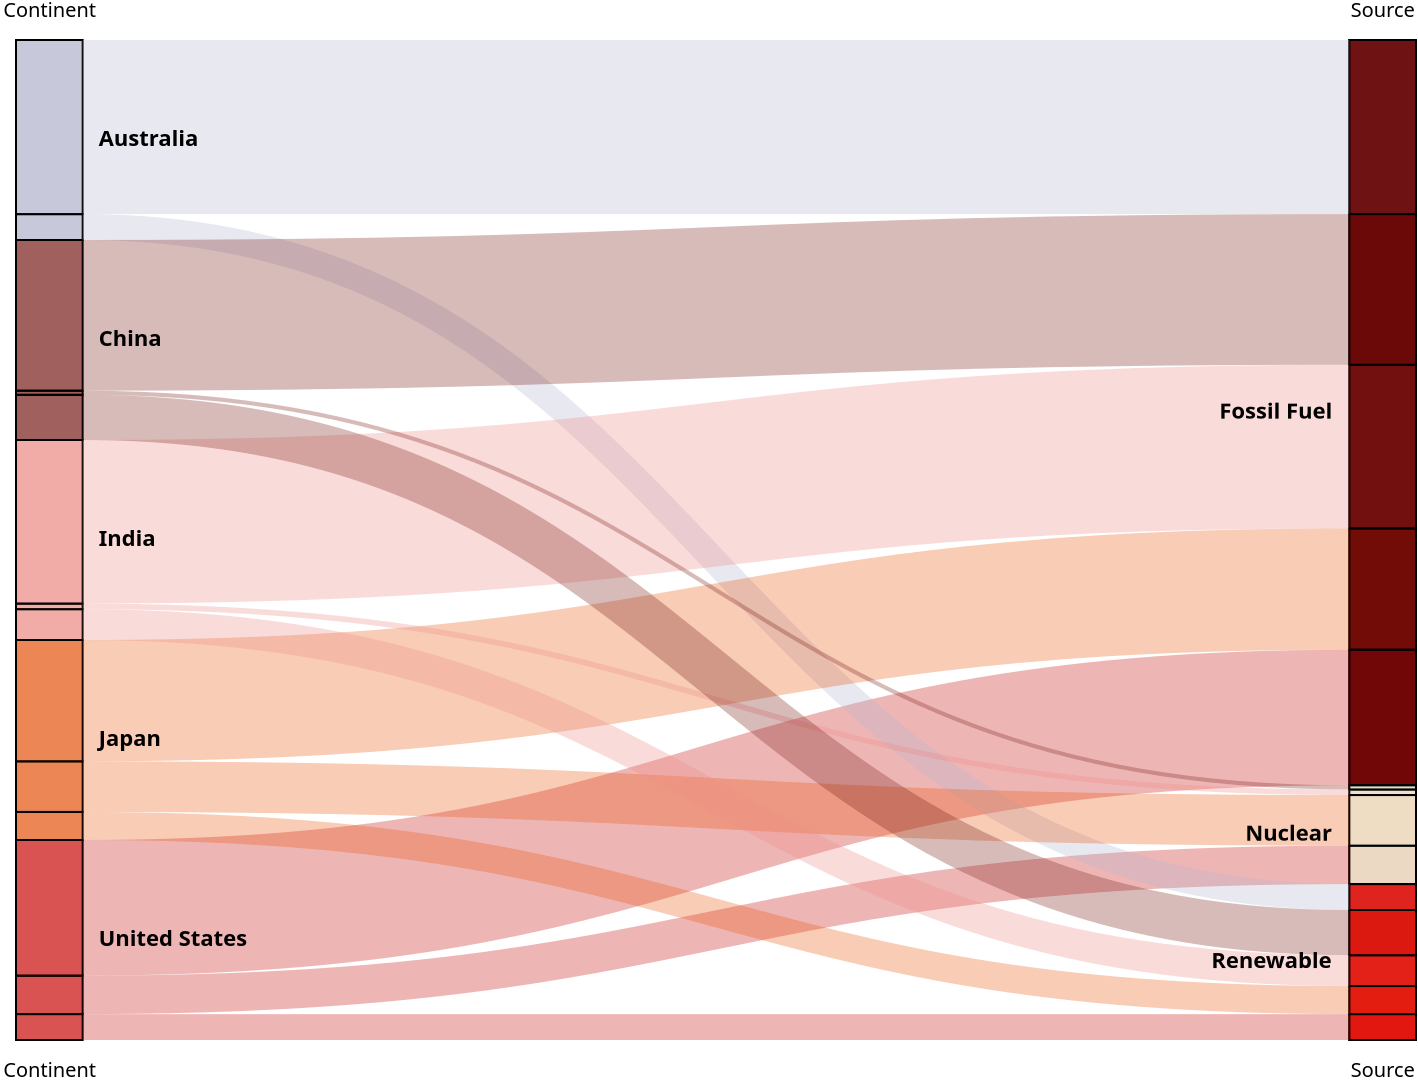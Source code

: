 {
    "$schema": "https://vega.github.io/schema/vega/v3.0.json",
    "width": 700,
    "height": 500,
    "data": [
      {
        "name": "rawData",
        "values": [
          {
            "continent": "United States",
            "status": "Renewable",
            "number": 12.95,
            "stk1": "United",
            "stk2": "Renewable",
            "size": 12.95
          },
          {
            "continent": "United States",
            "status": "Nuclear",
            "number": 19.23,
            "stk1": "United States",
            "stk2": "Nuclear",
            "size": 19.23
          },
          {
            "continent": "United States",
            "status": "Fossil Fuel",
            "number": 67.82,
            "stk1": "United States",
            "stk2": "Fossil Fuel",
            "size": 67.82
          },
  
  
  
  
  
          {
            "continent": "Australia",
            "status": "Renewable",
            "number": 12.95,
            "stk1": "Australia",
            "stk2": "Renewable",
            "size": 12.95
          },
          {
            "continent": "Australia",
            "status": "Nuclear",
            "number": 0,
            "stk1": "Australia",
            "stk2": "Nuclear",
            "size": 0
          },
          {
            "continent": "Australia",
            "status": "Fossil Fuel",
            "number": 87.05,
            "stk1": "Australia",
            "stk2": "Fossil Fuel",
            "size": 87.05
          },
  
          
  
  
  
  
          {
            "continent": "Japan",
            "status": "Renewable",
            "number": 14.03,
            "stk1": "Japan",
            "stk2": "Renewable",
            "size": 14.03
          },
          {
            "continent": "Japan",
            "status": "Nuclear",
            "number": 25.30,
            "stk1": "Nuclear",
            "stk2": "Renewable",
            "size": 25.30
          },
          {
            "continent": "Japan",
            "status": "Fossil Fuel",
            "number": 60.67,
            "stk1": "Japan",
            "stk2": "Fossil Fuel",
            "size": 60.67
          },
  
  
  
  
  
  
  
          {
            "continent": "India",
            "status": "Renewable",
            "number": 15.41,
            "stk1": "India",
            "stk2": "Renewable",
            "size": 15.41
          },
          {
            "continent": "India",
            "status": "Nuclear",
            "number": 2.8,
            "stk1": "India",
            "stk2": "Nuclear",
            "size": 2.8
          },
          {
            "continent": "India",
            "status": "Fossil Fuel",
            "number": 81.79,
            "stk1": "India",
            "stk2": "Fossil Fuel",
            "size": 81.79
          },
  
  
  
  
  
  
  
          {
            "continent": "China",
            "status": "Renewable",
            "number": 22.61,
            "stk1": "China",
            "stk2": "Renewable",
            "size": 22.61
          },
          {
            "continent": "China",
            "status": "Nuclear",
            "number": 2.05,
            "stk1": "China",
            "stk2": "Nuclear",
            "size": 2.05
          },
          {
            "continent": "China",
            "status": "Fossil Fuel",
            "number": 75.34,
            "stk1": "China",
            "stk2": "Fossil Fuel",
            "size": 75.34
          }
        ],
        "transform": [
          {"type": "formula", "expr": "datum['continent']", "as": "stk1"},
          {"type": "formula", "expr": "datum.status", "as": "stk2"},
          {"type": "formula", "expr": "datum.number", "as": "size"}
        ]
      },
      {
        "name": "nodes",
        "source": "rawData",
        "transform": [
          {"type": "formula", "expr": "datum.stk1+datum.stk2", "as": "key"},
          {"type": "fold", "fields": ["stk1", "stk2"], "as": ["stack", "grpId"]},
          {
            "type": "formula",
            "expr": "datum.stack == 'stk1' ? datum.stk1+' '+datum.stk2 : datum.stk2+' '+datum.stk1",
            "as": "sortField"
          },
          {
            "type": "stack",
            "groupby": ["stack"],
            "sort": {"field": "sortField", "order": "descending"},
            "field": "size"
          },
          {"type": "formula", "expr": "(datum.y0+datum.y1)/2", "as": "yc"}
        ]
      },
      {
        "name": "groups",
        "source": "nodes",
        "transform": [
          {
            "type": "aggregate",
            "groupby": ["stack", "grpId"],
            "fields": ["size"],
            "ops": ["sum"],
            "as": ["total"]
          },
          {
            "type": "stack",
            "groupby": ["stack"],
            "sort": {"field": "grpId", "order": "descending"},
            "field": "total"
          },
          {"type": "formula", "expr": "scale('y', datum.y0)", "as": "scaledY0"},
          {"type": "formula", "expr": "scale('y', datum.y1)", "as": "scaledY1"},
          {
            "type": "formula",
            "expr": "datum.stack == 'stk1'",
            "as": "rightLabel"
          },
          {
            "type": "formula",
            "expr": "datum.total/domain('y')[1]",
            "as": "percentage"
          }
        ]
      },
      {
        "name": "destinationNodes",
        "source": "nodes",
        "transform": [{"type": "filter", "expr": "datum.stack == 'stk2'"}]
      },
      {
        "name": "edges",
        "source": "nodes",
        "transform": [
          {"type": "filter", "expr": "datum.stack == 'stk1'"},
          {
            "type": "lookup",
            "from": "destinationNodes",
            "key": "key",
            "fields": ["key"],
            "as": ["target"]
          },
          {
            "type": "linkpath",
            "orient": "horizontal",
            "shape": "diagonal",
            "sourceY": {"expr": "scale('y', datum.yc)"},
            "sourceX": {"expr": "scale('x', 'stk1') + bandwidth('x')"},
            "targetY": {"expr": "scale('y', datum.target.yc)"},
            "targetX": {"expr": "scale('x', 'stk2')"}
          },
          {
            "type": "formula",
            "expr": "range('y')[0]-scale('y', datum.size)",
            "as": "strokeWidth"
          },
          {
            "type": "formula",
            "expr": "datum.size/domain('y')[1]",
            "as": "percentage"
          }
        ]
      }
    ],
    "scales": [
      {
        "name": "x",
        "type": "band",
        "range": "width",
        "domain": ["stk1", "stk2"],
        "paddingOuter": 0.0,
        "paddingInner": 0.95
      },
      {
        "name": "y",
        "type": "linear",
        "range": "height",
        "domain": {"data": "nodes", "field": "y1"}
      },
      {
        "name": "stackNames",
        "type": "ordinal",
        "range": ["Continent", "Source"],
        "domain": ["stk1", "stk2"]
      },
      {
        "name": "color",
        "type": "ordinal",
        "domain": ["Renewable", "Nuclear", "Fossil Fuel"],
        "range": ["#e3120b", "#efe8d1", "#660000"]
      },
      {
        "name": "color_outcome",
        "type": "ordinal",
        "domain": ["Australia", "China", "India", "Japan", "United States"],
        "range": ["#b3b3cc", "#7a1f1a", "#ed8b85", "#e6550d", "#c90c0c"]
      }
    ],
    "axes": [
      {
        "orient": "bottom",
        "scale": "x",
        "domain": false,
        "ticks": false,
        "labelPadding": 10,
        "encode": {
          "labels": {
            "update": {
              "text": {
                "scale": "stackNames",
                "field": "value",
                "fontWeight": "bold",
                "fontSize": 100
                
              }
            }
          }
        }
      },
      {
        "orient": "top",
        "scale": "x",
        "domain": false,
        "ticks": false,
        "labelPadding": 10,
        "encode": {
          "labels": {
            "update": {
              "text": {
                "scale": "stackNames",
                "field": "value",
                "fontWeight": "light",
                "fontSize": 10
              }
            }
          }
        }
      },
      {
        "orient": "left",
        "scale": "y",
        "labels": false,
        "domain": false,
        "ticks": false
      }
    ],
    "marks": [
      {
        "type": "rect",
        "from": {"data": "nodes"},
        "encode": {
          "enter": {
            "stroke": {"value": "#000"},
            "fill": {"scale": "color_outcome", "field": "stk1"},
            "fillOpacity": {"value": 0.7},
            "strokeWidth": {"value": 1},
            "width": {"scale": "x", "band": 1},
            "x": {"scale": "x", "field": "stack"},
            "y": {"field": "y0", "scale": "y"},
            "y2": {"field": "y1", "scale": "y"}
          }
        }
      },
      {
        "type": "rect",
        "from": {"data": "destinationNodes"},
        "encode": {
          "enter": {
            "stroke": {"value": "#000"},
            "fill": {"scale": "color", "field": "stk2"},
            "fillOpacity": {"value": 0.9},
            "strokeWidth": {"value": 1},
            "width": {"scale": "x", "band": 1},
            "x": {"scale": "x", "field": "stack"},
            "y": {"field": "y0", "scale": "y"},
            "y2": {"field": "y1", "scale": "y"}
          }
        }
      },
      {
        "type": "path",
        "name": "edgeMark",
        "from": {"data": "edges"},
        "clip": true,
        "encode": {
          "update": {
            "stroke": [{"scale": "color_outcome", "field": "stk1"}],
            "strokeWidth": {"field": "strokeWidth"},
            "path": {"field": "path"},
            "strokeOpacity": {
              "signal": " (groupHover.stk1 == datum.stk1 || groupHover.stk2 == datum.stk2) ? 0.9 : 0.3"
            },
            "zindex": {
              "signal": "(groupHover.stk1 == datum.stk1 || groupHover.stk2 == datum.stk2) ? 1 : 0"
            },
            "tooltip": {
              "signal": "datum.stk1 + ' → ' + datum.stk2 + '    ' + format(datum.size, ',.0f') + '%'"
            }
          },
          "hover": {"strokeOpacity": {"value": 1}}
        }
      },
      {
        "type": "text",
        "from": {"data": "groups"},
        "interactive": false,
        "encode": {
          "update": {
            "x": {
              "signal": "scale('x', datum.stack) + (datum.rightLabel ? bandwidth('x') + 8 : -8)"
            },
            "yc": {"signal": "(datum.scaledY0 + datum.scaledY1)/2"},
            "align": {"signal": "datum.rightLabel ? 'left' : 'right'"},
            "baseline": {"value": "middle"},
            "fontWeight": {"value": "bold"},
            "text": {
              "signal": "abs(datum.scaledY0-datum.scaledY1) > 13 ? datum.grpId : ''"
            }
          }
        }
      }
    ],
    "signals": [
      {
        "name": "groupHover",
        "value": {},
        "on": [
          {
            "events": "@groupMark:mouseover",
            "update": "{stk1:datum.stack=='stk1' && datum.grpId, stk2:datum.stack=='stk2' && datum.grpId}"
          },
          {"events": "mouseout", "update": "{}"}
        ]
      }
    ],
    "config": {}
  }
